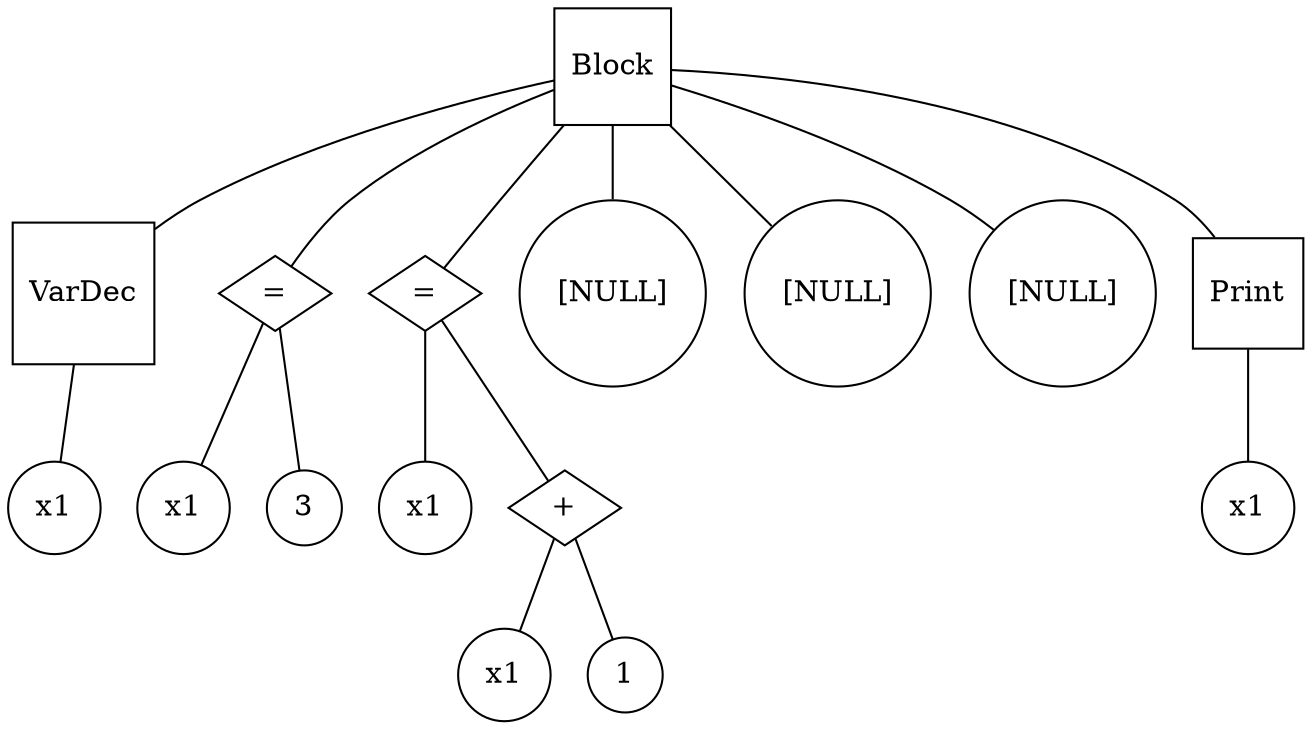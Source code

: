 graph g {
n0 [label = "Block", shape="square"]
n1 [label = "VarDec", shape="square"]
n2 [label = "x1", shape="circle"]
n3 [label = "x1", shape="circle"]
n4 [label = "=", shape="diamond"]
n5 [label = "3", shape="circle"]
n6 [label = "x1", shape="circle"]
n7 [label = "=", shape="diamond"]
n8 [label = "x1", shape="circle"]
n9 [label = "+", shape="diamond"]
n10 [label = "1", shape="circle"]
n11 [label = "[NULL]", shape="circle"]
n12 [label = "[NULL]", shape="circle"]
n13 [label = "[NULL]", shape="circle"]
n14 [label = "Print", shape="square"]
n15 [label = "x1", shape="circle"]

"n1" -- "n2"
"n0" -- "n1"
"n4" -- "n3"
"n4" -- "n5"
"n0" -- "n4"
"n7" -- "n6"
"n9" -- "n8"
"n9" -- "n10"
"n7" -- "n9"
"n0" -- "n7"
"n0" -- "n11"
"n0" -- "n12"
"n0" -- "n13"
"n14" -- "n15"
"n0" -- "n14"
}